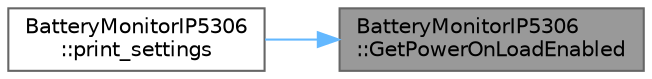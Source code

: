 digraph "BatteryMonitorIP5306::GetPowerOnLoadEnabled"
{
 // LATEX_PDF_SIZE
  bgcolor="transparent";
  edge [fontname=Helvetica,fontsize=10,labelfontname=Helvetica,labelfontsize=10];
  node [fontname=Helvetica,fontsize=10,shape=box,height=0.2,width=0.4];
  rankdir="RL";
  Node1 [id="Node000001",label="BatteryMonitorIP5306\l::GetPowerOnLoadEnabled",height=0.2,width=0.4,color="gray40", fillcolor="grey60", style="filled", fontcolor="black",tooltip=" "];
  Node1 -> Node2 [id="edge1_Node000001_Node000002",dir="back",color="steelblue1",style="solid",tooltip=" "];
  Node2 [id="Node000002",label="BatteryMonitorIP5306\l::print_settings",height=0.2,width=0.4,color="grey40", fillcolor="white", style="filled",URL="$class_battery_monitor_i_p5306.html#a3a5d92d19046bffb068d349dd59b7927",tooltip=" "];
}
